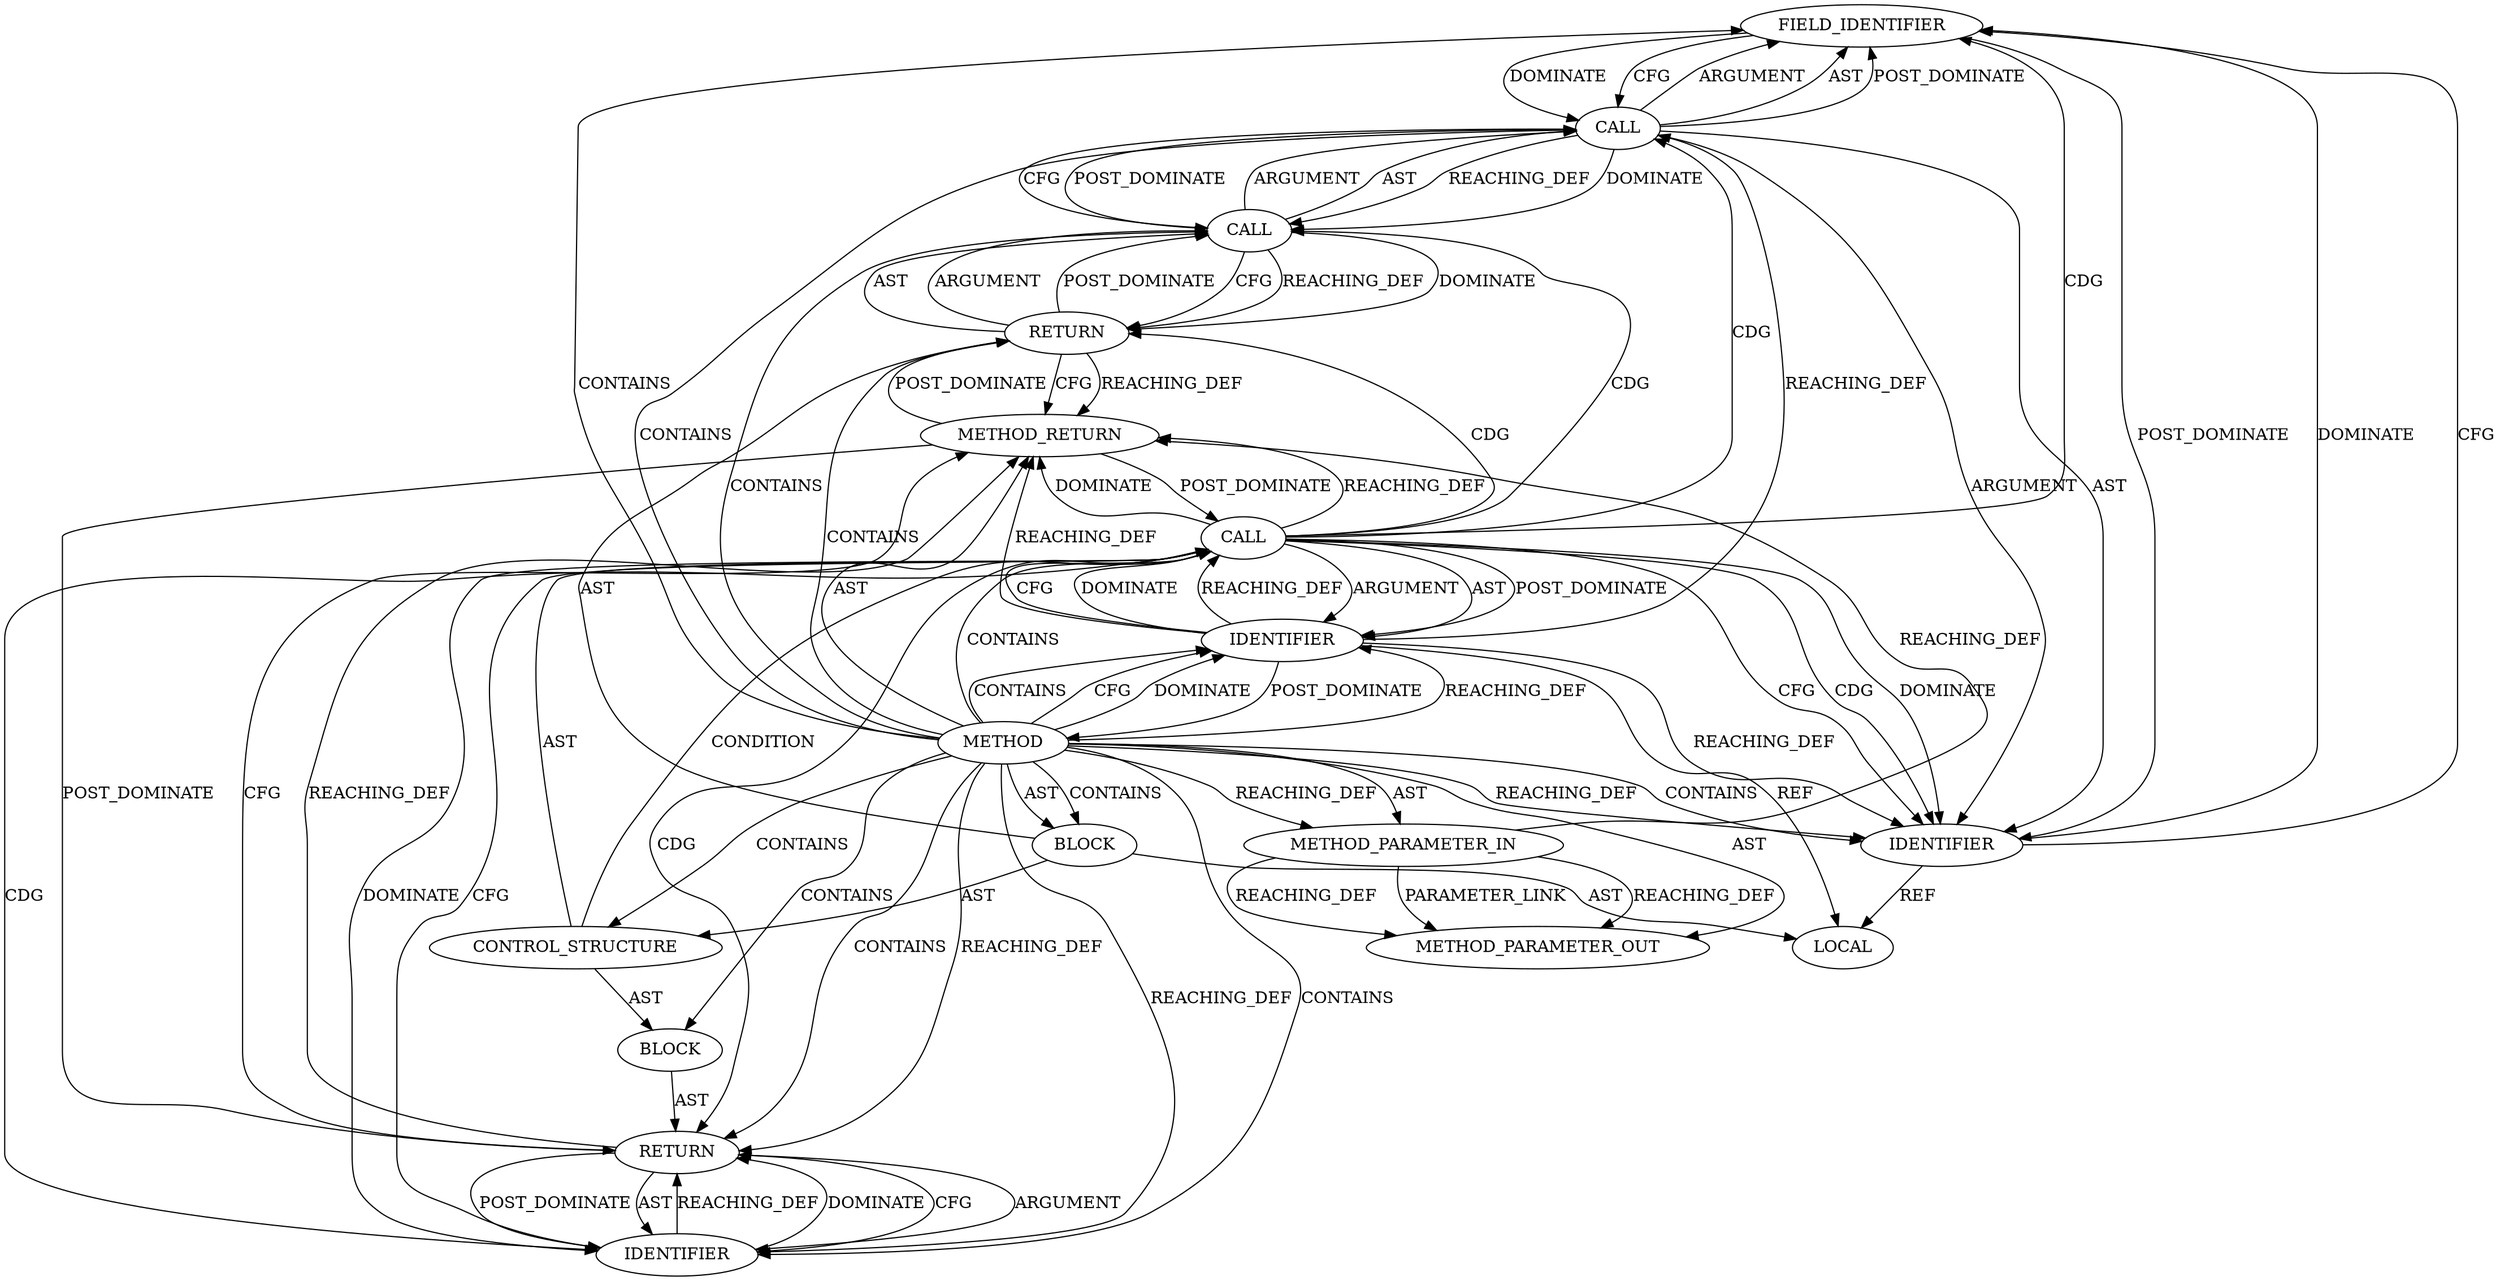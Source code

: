 digraph {
  17869 [label=FIELD_IDENTIFIER ORDER=2 ARGUMENT_INDEX=2 CODE="tx_ready" COLUMN_NUMBER=19 LINE_NUMBER=2584 CANONICAL_NAME="tx_ready"]
  17858 [label=LOCAL ORDER=1 CODE="struct tls_rec* rec" COLUMN_NUMBER=17 LINE_NUMBER=2578 TYPE_FULL_NAME="tls_rec*" NAME="rec"]
  17857 [label=BLOCK ORDER=2 ARGUMENT_INDEX=-1 CODE="{
	struct tls_rec *rec;

	rec = list_first_entry_or_null(&ctx->tx_list, struct tls_rec, list);
	if (!rec)
		return false;

	return READ_ONCE(rec->tx_ready);
}" COLUMN_NUMBER=1 LINE_NUMBER=2577 TYPE_FULL_NAME="void"]
  17868 [label=IDENTIFIER ORDER=1 ARGUMENT_INDEX=1 CODE="rec" COLUMN_NUMBER=19 LINE_NUMBER=2584 TYPE_FULL_NAME="tls_rec*" NAME="rec"]
  17865 [label=RETURN ORDER=3 ARGUMENT_INDEX=-1 CODE="return READ_ONCE(rec->tx_ready);" COLUMN_NUMBER=2 LINE_NUMBER=2584]
  17867 [label=CALL ORDER=1 ARGUMENT_INDEX=1 CODE="rec->tx_ready" COLUMN_NUMBER=19 METHOD_FULL_NAME="<operator>.indirectFieldAccess" LINE_NUMBER=2584 TYPE_FULL_NAME="<empty>" DISPATCH_TYPE="STATIC_DISPATCH" SIGNATURE="" NAME="<operator>.indirectFieldAccess"]
  21707 [label=METHOD_PARAMETER_OUT ORDER=1 CODE="struct tls_sw_context_tx *ctx" IS_VARIADIC=false COLUMN_NUMBER=29 LINE_NUMBER=2576 TYPE_FULL_NAME="tls_sw_context_tx*" EVALUATION_STRATEGY="BY_VALUE" INDEX=1 NAME="ctx"]
  17866 [label=CALL ORDER=1 ARGUMENT_INDEX=-1 CODE="READ_ONCE(rec->tx_ready)" COLUMN_NUMBER=9 METHOD_FULL_NAME="READ_ONCE" LINE_NUMBER=2584 TYPE_FULL_NAME="<empty>" DISPATCH_TYPE="STATIC_DISPATCH" SIGNATURE="" NAME="READ_ONCE"]
  17860 [label=CALL ORDER=1 ARGUMENT_INDEX=-1 CODE="!rec" COLUMN_NUMBER=6 METHOD_FULL_NAME="<operator>.logicalNot" LINE_NUMBER=2581 TYPE_FULL_NAME="<empty>" DISPATCH_TYPE="STATIC_DISPATCH" SIGNATURE="" NAME="<operator>.logicalNot"]
  17864 [label=IDENTIFIER ORDER=1 ARGUMENT_INDEX=-1 CODE="false" COLUMN_NUMBER=10 LINE_NUMBER=2582 TYPE_FULL_NAME="ANY" NAME="false"]
  17855 [label=METHOD COLUMN_NUMBER=1 LINE_NUMBER=2576 COLUMN_NUMBER_END=1 IS_EXTERNAL=false SIGNATURE="bool tls_is_tx_ready (tls_sw_context_tx*)" NAME="tls_is_tx_ready" AST_PARENT_TYPE="TYPE_DECL" AST_PARENT_FULL_NAME="tls_sw.c:<global>" ORDER=61 CODE="static bool tls_is_tx_ready(struct tls_sw_context_tx *ctx)
{
	struct tls_rec *rec;

	rec = list_first_entry_or_null(&ctx->tx_list, struct tls_rec, list);
	if (!rec)
		return false;

	return READ_ONCE(rec->tx_ready);
}" FULL_NAME="tls_is_tx_ready" LINE_NUMBER_END=2585 FILENAME="tls_sw.c"]
  17863 [label=RETURN ORDER=1 ARGUMENT_INDEX=1 CODE="return false;" COLUMN_NUMBER=3 LINE_NUMBER=2582]
  17862 [label=BLOCK ORDER=2 ARGUMENT_INDEX=-1 CODE="<empty>" COLUMN_NUMBER=3 LINE_NUMBER=2582 TYPE_FULL_NAME="void"]
  17861 [label=IDENTIFIER ORDER=1 ARGUMENT_INDEX=1 CODE="rec" COLUMN_NUMBER=7 LINE_NUMBER=2581 TYPE_FULL_NAME="tls_rec*" NAME="rec"]
  17859 [label=CONTROL_STRUCTURE CONTROL_STRUCTURE_TYPE="IF" ORDER=2 PARSER_TYPE_NAME="CASTIfStatement" ARGUMENT_INDEX=-1 CODE="if (!rec)" COLUMN_NUMBER=2 LINE_NUMBER=2581]
  17870 [label=METHOD_RETURN ORDER=3 CODE="RET" COLUMN_NUMBER=1 LINE_NUMBER=2576 TYPE_FULL_NAME="bool" EVALUATION_STRATEGY="BY_VALUE"]
  17856 [label=METHOD_PARAMETER_IN ORDER=1 CODE="struct tls_sw_context_tx *ctx" IS_VARIADIC=false COLUMN_NUMBER=29 LINE_NUMBER=2576 TYPE_FULL_NAME="tls_sw_context_tx*" EVALUATION_STRATEGY="BY_VALUE" INDEX=1 NAME="ctx"]
  17865 -> 17870 [label=CFG ]
  17864 -> 17863 [label=REACHING_DEF VARIABLE="false"]
  17860 -> 17861 [label=ARGUMENT ]
  17860 -> 17870 [label=REACHING_DEF VARIABLE="!rec"]
  17861 -> 17867 [label=REACHING_DEF VARIABLE="rec"]
  17855 -> 17856 [label=REACHING_DEF VARIABLE=""]
  17861 -> 17870 [label=REACHING_DEF VARIABLE="rec"]
  17869 -> 17867 [label=DOMINATE ]
  17855 -> 17860 [label=CONTAINS ]
  17865 -> 17870 [label=REACHING_DEF VARIABLE="<RET>"]
  17867 -> 17869 [label=ARGUMENT ]
  17855 -> 21707 [label=AST ]
  17855 -> 17857 [label=AST ]
  17855 -> 17864 [label=REACHING_DEF VARIABLE=""]
  17855 -> 17861 [label=REACHING_DEF VARIABLE=""]
  17866 -> 17867 [label=POST_DOMINATE ]
  17865 -> 17866 [label=AST ]
  17865 -> 17866 [label=ARGUMENT ]
  17866 -> 17865 [label=CFG ]
  17855 -> 17863 [label=REACHING_DEF VARIABLE=""]
  17860 -> 17865 [label=CDG ]
  17868 -> 17858 [label=REF ]
  17869 -> 17867 [label=CFG ]
  17866 -> 17865 [label=REACHING_DEF VARIABLE="READ_ONCE(rec->tx_ready)"]
  17863 -> 17864 [label=AST ]
  17863 -> 17864 [label=ARGUMENT ]
  17867 -> 17866 [label=REACHING_DEF VARIABLE="rec->tx_ready"]
  17867 -> 17868 [label=ARGUMENT ]
  17855 -> 17864 [label=CONTAINS ]
  17861 -> 17860 [label=CFG ]
  17855 -> 17866 [label=CONTAINS ]
  17867 -> 17866 [label=DOMINATE ]
  17860 -> 17869 [label=CDG ]
  17860 -> 17864 [label=CDG ]
  17856 -> 17870 [label=REACHING_DEF VARIABLE="ctx"]
  17855 -> 17859 [label=CONTAINS ]
  17867 -> 17868 [label=AST ]
  17855 -> 17862 [label=CONTAINS ]
  17855 -> 17861 [label=CONTAINS ]
  17861 -> 17860 [label=DOMINATE ]
  17860 -> 17864 [label=DOMINATE ]
  17861 -> 17855 [label=POST_DOMINATE ]
  17867 -> 17869 [label=AST ]
  17855 -> 17870 [label=AST ]
  17860 -> 17863 [label=CDG ]
  17860 -> 17868 [label=DOMINATE ]
  17855 -> 17863 [label=CONTAINS ]
  17859 -> 17860 [label=AST ]
  17867 -> 17866 [label=CFG ]
  17868 -> 17869 [label=DOMINATE ]
  17857 -> 17865 [label=AST ]
  17859 -> 17860 [label=CONDITION ]
  17866 -> 17867 [label=ARGUMENT ]
  17859 -> 17862 [label=AST ]
  17869 -> 17868 [label=POST_DOMINATE ]
  17870 -> 17863 [label=POST_DOMINATE ]
  17855 -> 17868 [label=REACHING_DEF VARIABLE=""]
  17863 -> 17864 [label=POST_DOMINATE ]
  17855 -> 17869 [label=CONTAINS ]
  17861 -> 17858 [label=REF ]
  17864 -> 17863 [label=DOMINATE ]
  17870 -> 17865 [label=POST_DOMINATE ]
  17857 -> 17858 [label=AST ]
  17861 -> 17868 [label=REACHING_DEF VARIABLE="rec"]
  17860 -> 17867 [label=CDG ]
  17861 -> 17860 [label=REACHING_DEF VARIABLE="rec"]
  17863 -> 17870 [label=CFG ]
  17862 -> 17863 [label=AST ]
  17866 -> 17865 [label=DOMINATE ]
  17857 -> 17859 [label=AST ]
  17860 -> 17864 [label=CFG ]
  17865 -> 17866 [label=POST_DOMINATE ]
  17855 -> 17856 [label=AST ]
  17863 -> 17870 [label=REACHING_DEF VARIABLE="<RET>"]
  17856 -> 21707 [label=REACHING_DEF VARIABLE="ctx"]
  17856 -> 21707 [label=REACHING_DEF VARIABLE="ctx"]
  17855 -> 17865 [label=CONTAINS ]
  17855 -> 17857 [label=CONTAINS ]
  17856 -> 21707 [label=PARAMETER_LINK ]
  17870 -> 17860 [label=POST_DOMINATE ]
  17855 -> 17861 [label=CFG ]
  17855 -> 17867 [label=CONTAINS ]
  17860 -> 17866 [label=CDG ]
  17860 -> 17870 [label=DOMINATE ]
  17860 -> 17861 [label=AST ]
  17855 -> 17861 [label=DOMINATE ]
  17866 -> 17867 [label=AST ]
  17860 -> 17868 [label=CDG ]
  17860 -> 17868 [label=CFG ]
  17867 -> 17869 [label=POST_DOMINATE ]
  17855 -> 17868 [label=CONTAINS ]
  17860 -> 17861 [label=POST_DOMINATE ]
  17864 -> 17863 [label=CFG ]
  17868 -> 17869 [label=CFG ]
}
